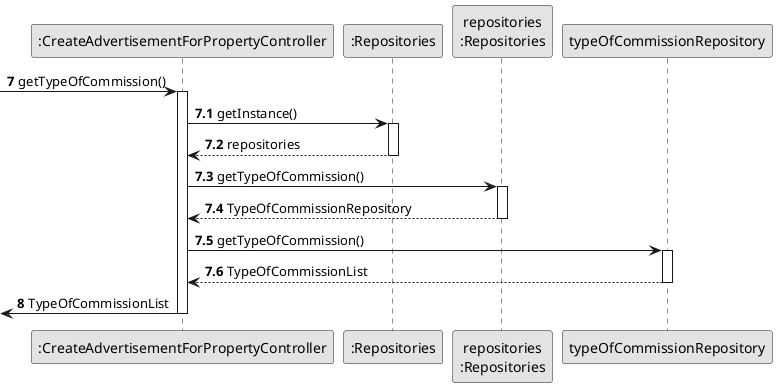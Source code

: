 @startuml
skinparam monochrome true
skinparam packageStyle rectangle
skinparam shadowing false

autonumber 7

participant ":CreateAdvertisementForPropertyController" as CTRL
participant ":Repositories" as RepositorySingleton
participant "repositories\n:Repositories" as PLAT

-> CTRL : getTypeOfCommission()
autonumber 7.1
                        activate CTRL

                            CTRL -> RepositorySingleton : getInstance()
                                activate RepositorySingleton

                                    RepositorySingleton --> CTRL: repositories
                                deactivate RepositorySingleton

                                CTRL -> PLAT : getTypeOfCommission()
                                activate PLAT

                                PLAT --> CTRL: TypeOfCommissionRepository
                                deactivate PLAT

                                CTRL -> typeOfCommissionRepository : getTypeOfCommission()
                                activate typeOfCommissionRepository

                                typeOfCommissionRepository --> CTRL : TypeOfCommissionList
                                deactivate typeOfCommissionRepository
                                autonumber 8
                            <- CTRL : TypeOfCommissionList
                        deactivate CTRL


@enduml